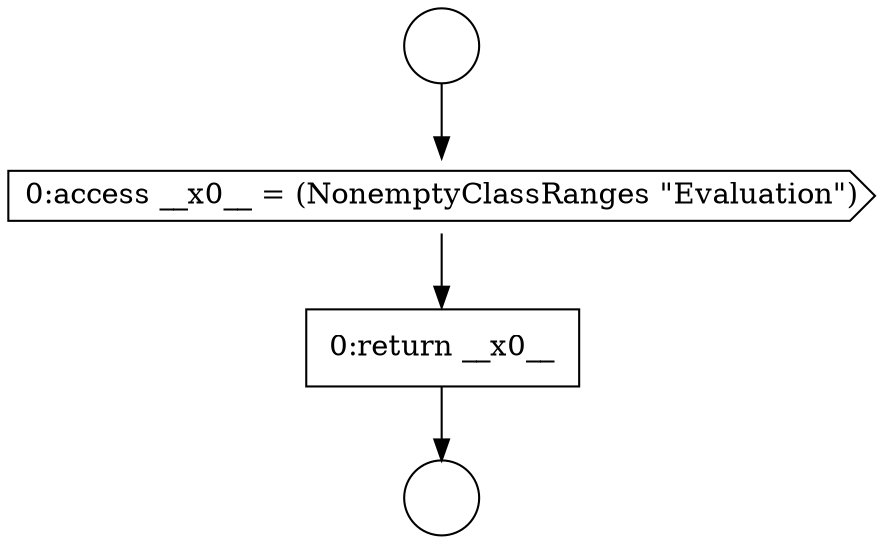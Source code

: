 digraph {
  node14904 [shape=circle label=" " color="black" fillcolor="white" style=filled]
  node14906 [shape=cds, label=<<font color="black">0:access __x0__ = (NonemptyClassRanges &quot;Evaluation&quot;)</font>> color="black" fillcolor="white" style=filled]
  node14907 [shape=none, margin=0, label=<<font color="black">
    <table border="0" cellborder="1" cellspacing="0" cellpadding="10">
      <tr><td align="left">0:return __x0__</td></tr>
    </table>
  </font>> color="black" fillcolor="white" style=filled]
  node14905 [shape=circle label=" " color="black" fillcolor="white" style=filled]
  node14904 -> node14906 [ color="black"]
  node14906 -> node14907 [ color="black"]
  node14907 -> node14905 [ color="black"]
}
